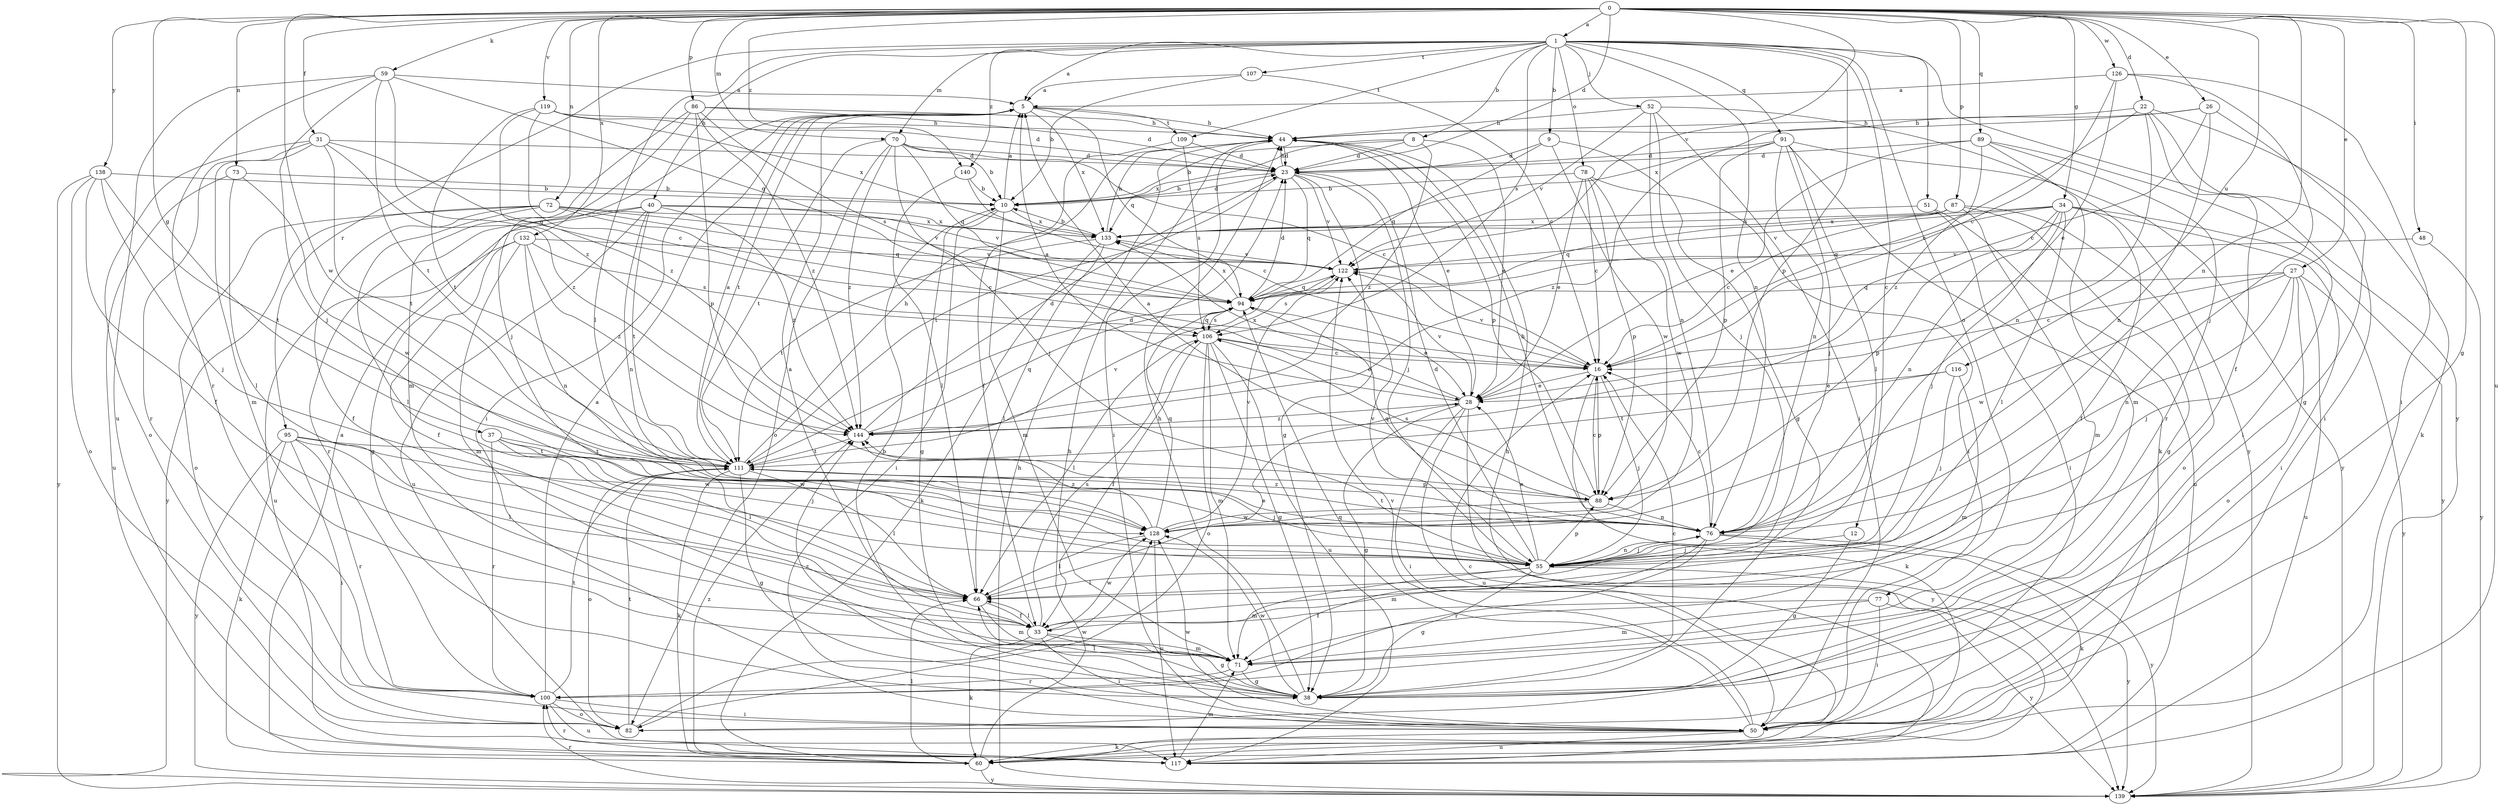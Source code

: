 strict digraph  {
0;
1;
5;
8;
9;
10;
12;
16;
22;
23;
26;
27;
28;
31;
33;
34;
37;
38;
40;
44;
48;
50;
51;
52;
55;
59;
60;
66;
70;
71;
72;
73;
76;
77;
78;
82;
86;
87;
88;
89;
91;
94;
95;
100;
106;
107;
109;
111;
116;
117;
119;
122;
126;
128;
132;
133;
138;
139;
140;
144;
0 -> 1  [label=a];
0 -> 22  [label=d];
0 -> 23  [label=d];
0 -> 26  [label=e];
0 -> 27  [label=e];
0 -> 31  [label=f];
0 -> 34  [label=g];
0 -> 37  [label=g];
0 -> 38  [label=g];
0 -> 48  [label=i];
0 -> 59  [label=k];
0 -> 70  [label=m];
0 -> 72  [label=n];
0 -> 73  [label=n];
0 -> 76  [label=n];
0 -> 86  [label=p];
0 -> 87  [label=p];
0 -> 89  [label=q];
0 -> 116  [label=u];
0 -> 117  [label=u];
0 -> 119  [label=v];
0 -> 122  [label=v];
0 -> 126  [label=w];
0 -> 128  [label=w];
0 -> 132  [label=x];
0 -> 138  [label=y];
0 -> 140  [label=z];
1 -> 5  [label=a];
1 -> 8  [label=b];
1 -> 9  [label=b];
1 -> 12  [label=c];
1 -> 40  [label=h];
1 -> 51  [label=j];
1 -> 52  [label=j];
1 -> 66  [label=l];
1 -> 70  [label=m];
1 -> 76  [label=n];
1 -> 77  [label=o];
1 -> 78  [label=o];
1 -> 88  [label=p];
1 -> 91  [label=q];
1 -> 95  [label=r];
1 -> 106  [label=s];
1 -> 107  [label=t];
1 -> 109  [label=t];
1 -> 139  [label=y];
1 -> 140  [label=z];
5 -> 44  [label=h];
5 -> 50  [label=i];
5 -> 94  [label=q];
5 -> 109  [label=t];
5 -> 111  [label=t];
5 -> 133  [label=x];
8 -> 10  [label=b];
8 -> 23  [label=d];
8 -> 28  [label=e];
8 -> 133  [label=x];
8 -> 144  [label=z];
9 -> 23  [label=d];
9 -> 38  [label=g];
9 -> 94  [label=q];
9 -> 128  [label=w];
10 -> 5  [label=a];
10 -> 23  [label=d];
10 -> 38  [label=g];
10 -> 50  [label=i];
10 -> 71  [label=m];
10 -> 133  [label=x];
12 -> 38  [label=g];
12 -> 55  [label=j];
16 -> 28  [label=e];
16 -> 55  [label=j];
16 -> 60  [label=k];
16 -> 88  [label=p];
16 -> 122  [label=v];
22 -> 16  [label=c];
22 -> 33  [label=f];
22 -> 44  [label=h];
22 -> 50  [label=i];
22 -> 60  [label=k];
22 -> 76  [label=n];
23 -> 10  [label=b];
23 -> 38  [label=g];
23 -> 44  [label=h];
23 -> 55  [label=j];
23 -> 94  [label=q];
23 -> 111  [label=t];
23 -> 122  [label=v];
26 -> 16  [label=c];
26 -> 38  [label=g];
26 -> 44  [label=h];
26 -> 76  [label=n];
26 -> 133  [label=x];
27 -> 16  [label=c];
27 -> 55  [label=j];
27 -> 76  [label=n];
27 -> 82  [label=o];
27 -> 94  [label=q];
27 -> 117  [label=u];
27 -> 128  [label=w];
27 -> 139  [label=y];
28 -> 5  [label=a];
28 -> 38  [label=g];
28 -> 50  [label=i];
28 -> 117  [label=u];
28 -> 122  [label=v];
28 -> 133  [label=x];
28 -> 139  [label=y];
28 -> 144  [label=z];
31 -> 23  [label=d];
31 -> 71  [label=m];
31 -> 82  [label=o];
31 -> 94  [label=q];
31 -> 100  [label=r];
31 -> 111  [label=t];
31 -> 144  [label=z];
33 -> 5  [label=a];
33 -> 38  [label=g];
33 -> 50  [label=i];
33 -> 60  [label=k];
33 -> 66  [label=l];
33 -> 71  [label=m];
33 -> 106  [label=s];
33 -> 128  [label=w];
34 -> 33  [label=f];
34 -> 50  [label=i];
34 -> 55  [label=j];
34 -> 66  [label=l];
34 -> 76  [label=n];
34 -> 88  [label=p];
34 -> 94  [label=q];
34 -> 122  [label=v];
34 -> 133  [label=x];
34 -> 139  [label=y];
37 -> 55  [label=j];
37 -> 66  [label=l];
37 -> 100  [label=r];
37 -> 111  [label=t];
37 -> 128  [label=w];
38 -> 10  [label=b];
38 -> 16  [label=c];
38 -> 44  [label=h];
38 -> 66  [label=l];
38 -> 128  [label=w];
38 -> 144  [label=z];
40 -> 38  [label=g];
40 -> 76  [label=n];
40 -> 100  [label=r];
40 -> 111  [label=t];
40 -> 117  [label=u];
40 -> 122  [label=v];
40 -> 133  [label=x];
40 -> 144  [label=z];
44 -> 23  [label=d];
44 -> 28  [label=e];
44 -> 50  [label=i];
44 -> 88  [label=p];
48 -> 122  [label=v];
48 -> 139  [label=y];
50 -> 60  [label=k];
50 -> 94  [label=q];
50 -> 117  [label=u];
50 -> 122  [label=v];
50 -> 128  [label=w];
51 -> 50  [label=i];
51 -> 117  [label=u];
51 -> 133  [label=x];
52 -> 44  [label=h];
52 -> 50  [label=i];
52 -> 55  [label=j];
52 -> 76  [label=n];
52 -> 122  [label=v];
52 -> 139  [label=y];
55 -> 23  [label=d];
55 -> 28  [label=e];
55 -> 38  [label=g];
55 -> 66  [label=l];
55 -> 71  [label=m];
55 -> 76  [label=n];
55 -> 88  [label=p];
55 -> 122  [label=v];
55 -> 139  [label=y];
59 -> 5  [label=a];
59 -> 55  [label=j];
59 -> 94  [label=q];
59 -> 100  [label=r];
59 -> 111  [label=t];
59 -> 117  [label=u];
59 -> 144  [label=z];
60 -> 5  [label=a];
60 -> 16  [label=c];
60 -> 44  [label=h];
60 -> 66  [label=l];
60 -> 139  [label=y];
60 -> 144  [label=z];
66 -> 28  [label=e];
66 -> 33  [label=f];
66 -> 71  [label=m];
70 -> 10  [label=b];
70 -> 16  [label=c];
70 -> 23  [label=d];
70 -> 55  [label=j];
70 -> 82  [label=o];
70 -> 94  [label=q];
70 -> 111  [label=t];
70 -> 144  [label=z];
71 -> 38  [label=g];
71 -> 100  [label=r];
72 -> 16  [label=c];
72 -> 33  [label=f];
72 -> 66  [label=l];
72 -> 82  [label=o];
72 -> 94  [label=q];
72 -> 122  [label=v];
72 -> 133  [label=x];
72 -> 139  [label=y];
73 -> 10  [label=b];
73 -> 66  [label=l];
73 -> 117  [label=u];
73 -> 128  [label=w];
76 -> 16  [label=c];
76 -> 44  [label=h];
76 -> 55  [label=j];
76 -> 60  [label=k];
76 -> 71  [label=m];
76 -> 94  [label=q];
76 -> 100  [label=r];
76 -> 111  [label=t];
76 -> 139  [label=y];
76 -> 144  [label=z];
77 -> 33  [label=f];
77 -> 50  [label=i];
77 -> 71  [label=m];
77 -> 139  [label=y];
78 -> 10  [label=b];
78 -> 16  [label=c];
78 -> 28  [label=e];
78 -> 50  [label=i];
78 -> 88  [label=p];
78 -> 128  [label=w];
82 -> 111  [label=t];
82 -> 128  [label=w];
86 -> 23  [label=d];
86 -> 44  [label=h];
86 -> 55  [label=j];
86 -> 71  [label=m];
86 -> 88  [label=p];
86 -> 106  [label=s];
86 -> 144  [label=z];
87 -> 16  [label=c];
87 -> 38  [label=g];
87 -> 71  [label=m];
87 -> 82  [label=o];
87 -> 94  [label=q];
87 -> 133  [label=x];
88 -> 5  [label=a];
88 -> 16  [label=c];
88 -> 76  [label=n];
88 -> 106  [label=s];
88 -> 128  [label=w];
89 -> 23  [label=d];
89 -> 28  [label=e];
89 -> 50  [label=i];
89 -> 71  [label=m];
89 -> 100  [label=r];
89 -> 144  [label=z];
91 -> 23  [label=d];
91 -> 55  [label=j];
91 -> 60  [label=k];
91 -> 66  [label=l];
91 -> 76  [label=n];
91 -> 88  [label=p];
91 -> 139  [label=y];
91 -> 144  [label=z];
94 -> 23  [label=d];
94 -> 28  [label=e];
94 -> 106  [label=s];
94 -> 133  [label=x];
95 -> 50  [label=i];
95 -> 60  [label=k];
95 -> 66  [label=l];
95 -> 100  [label=r];
95 -> 111  [label=t];
95 -> 128  [label=w];
95 -> 139  [label=y];
100 -> 5  [label=a];
100 -> 50  [label=i];
100 -> 82  [label=o];
100 -> 111  [label=t];
100 -> 117  [label=u];
106 -> 16  [label=c];
106 -> 28  [label=e];
106 -> 33  [label=f];
106 -> 38  [label=g];
106 -> 66  [label=l];
106 -> 71  [label=m];
106 -> 82  [label=o];
106 -> 94  [label=q];
106 -> 117  [label=u];
107 -> 5  [label=a];
107 -> 10  [label=b];
107 -> 16  [label=c];
109 -> 23  [label=d];
109 -> 33  [label=f];
109 -> 106  [label=s];
111 -> 5  [label=a];
111 -> 23  [label=d];
111 -> 38  [label=g];
111 -> 44  [label=h];
111 -> 55  [label=j];
111 -> 60  [label=k];
111 -> 66  [label=l];
111 -> 82  [label=o];
111 -> 88  [label=p];
111 -> 122  [label=v];
116 -> 28  [label=e];
116 -> 55  [label=j];
116 -> 71  [label=m];
116 -> 111  [label=t];
117 -> 44  [label=h];
117 -> 71  [label=m];
117 -> 100  [label=r];
119 -> 16  [label=c];
119 -> 23  [label=d];
119 -> 44  [label=h];
119 -> 111  [label=t];
119 -> 133  [label=x];
119 -> 144  [label=z];
122 -> 94  [label=q];
122 -> 106  [label=s];
126 -> 5  [label=a];
126 -> 16  [label=c];
126 -> 28  [label=e];
126 -> 50  [label=i];
126 -> 55  [label=j];
128 -> 66  [label=l];
128 -> 94  [label=q];
128 -> 117  [label=u];
128 -> 122  [label=v];
128 -> 144  [label=z];
132 -> 33  [label=f];
132 -> 71  [label=m];
132 -> 76  [label=n];
132 -> 106  [label=s];
132 -> 117  [label=u];
132 -> 122  [label=v];
132 -> 144  [label=z];
133 -> 10  [label=b];
133 -> 44  [label=h];
133 -> 60  [label=k];
133 -> 66  [label=l];
133 -> 111  [label=t];
133 -> 122  [label=v];
138 -> 10  [label=b];
138 -> 33  [label=f];
138 -> 55  [label=j];
138 -> 82  [label=o];
138 -> 111  [label=t];
138 -> 139  [label=y];
139 -> 44  [label=h];
139 -> 100  [label=r];
140 -> 10  [label=b];
140 -> 16  [label=c];
140 -> 66  [label=l];
144 -> 23  [label=d];
144 -> 94  [label=q];
144 -> 111  [label=t];
}
